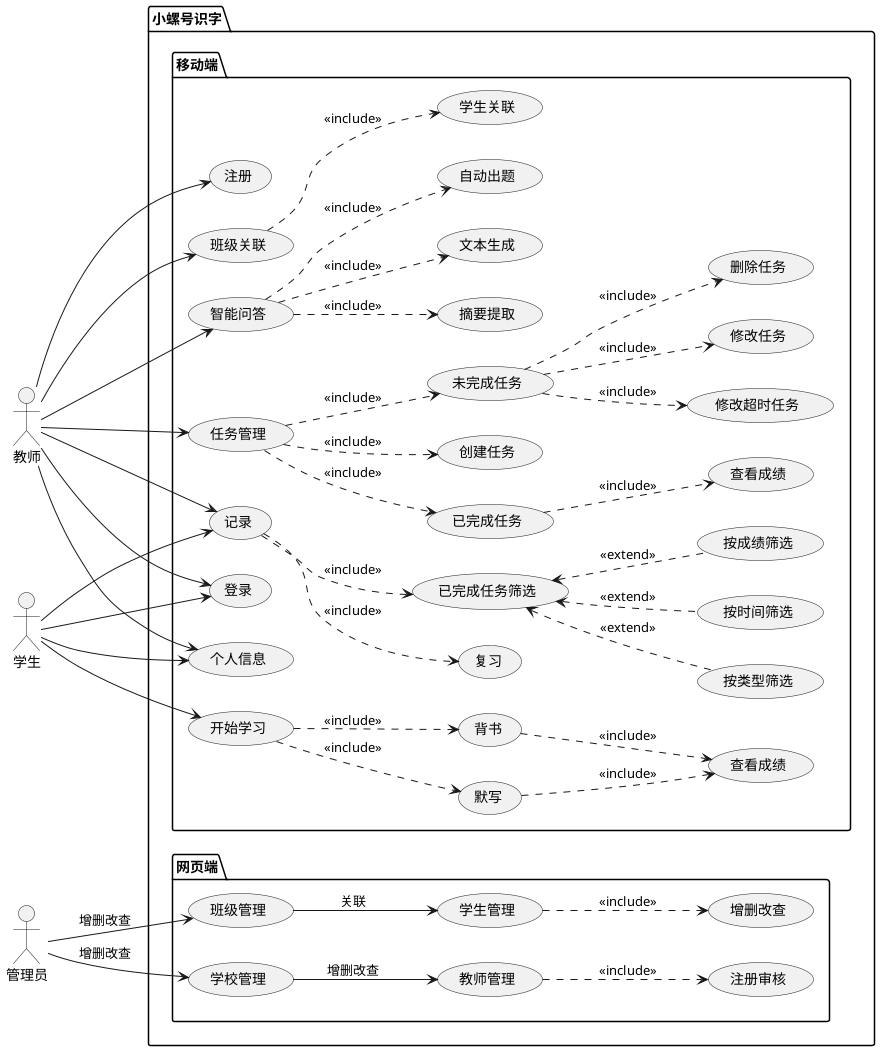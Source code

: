 @startuml 小螺号
' skinparam actorStyle awesome
left to right direction

' 一级目录
package 小螺号识字 {
    package 移动端 {
        usecase "任务管理" as TasM
        usecase "记录" as Rec
        usecase "个人信息" as PerI
        usecase "开始学习" as Study
        usecase "注册" as SignUp
        usecase "登录" as LongIn
        usecase "班级关联" as ClaR
        usecase "智能问答" as ChatGPT
        ' 二级目录
        usecase "创建任务" as CreT
        usecase "未完成任务" as NoTask
        usecase "已完成任务" as YesTask
        usecase "复习" as Rev
        usecase "已完成任务筛选" as RecYesTask
        usecase "背书" as Read
        usecase "默写" as Write
        usecase "学生关联" as StuR
        usecase "文本生成" as TxtG
        usecase "自动出题" as Practice
        usecase "摘要提取" as Abstract
        
        ' 三级目录
        usecase "修改任务" as ModT
        usecase "删除任务" as DelT
        usecase "修改超时任务" as ModTOT
        usecase "查看成绩" as QueryS
        usecase "查看成绩" as QueryS1
        usecase "按类型筛选" as FilterByType
        usecase "按时间筛选" as FilterByTime
        usecase "按成绩筛选" as FilterByScore
    }
    package 网页端{
        ' 一级目录
        ' usecase "角色管理" as RolM
        usecase "学校管理" as SchM
        usecase "班级管理" as ClaM
        usecase "教师管理" as TeaM
        usecase "学生管理" as StuM
        ' 二级目录
        usecase "注册审核" as Review
        ' 三级目录
        usecase "增删改查" as ADMQ

    }

}

教师 --> TasM
教师 --> Rec
教师 --> PerI
教师 --> ChatGPT
教师 --> ClaR
教师 --> SignUp
教师 --> LongIn
学生 --> (Rec)
学生 --> (PerI)
学生 --> (Study)
学生 --> LongIn

(TasM) .down.> CreT: <<include>>
(TasM) .down.> NoTask: <<include>>
(TasM) .down.> YesTask: <<include>>
(Rec) .down.> Rev: <<include>>
(Rec) .down.> RecYesTask: <<include>>
(Study) .down.> Read: <<include>>
(Study) .down.> Write: <<include>>
(ClaR) .down.> StuR: <<include>>

(NoTask) .down.> ModT: <<include>>
(NoTask) .down.> DelT: <<include>>
(NoTask) .down.> ModTOT: <<include>>
(YesTask) .down.> QueryS1: <<include>>
(Read) .down.> QueryS: <<include>>
(Write) .down.> QueryS: <<include>>
(ChatGPT) .down.> TxtG: <<include>>
(ChatGPT) .down.> Practice: <<include>>
(ChatGPT) .down.> Abstract: <<include>>

RecYesTask <.down. FilterByType: <<extend>>
RecYesTask <.down. FilterByTime: <<extend>>
RecYesTask <.down. FilterByScore: <<extend>>

' 系统管理

' :管理员: --> RolM: 增删改查
:管理员: --> SchM: 增删改查
:管理员: --> ClaM: 增删改查
' :管理员: --> TeaM: 增删改查
' :管理员: --> StuM: 增删改查

TeaM .down.> Review: <<include>>
' TeaM -left-> ClaM: 关联
ClaM -down-> StuM: 关联
SchM -down-> TeaM: 增删改查
StuM .down.> ADMQ: <<include>>

@enduml